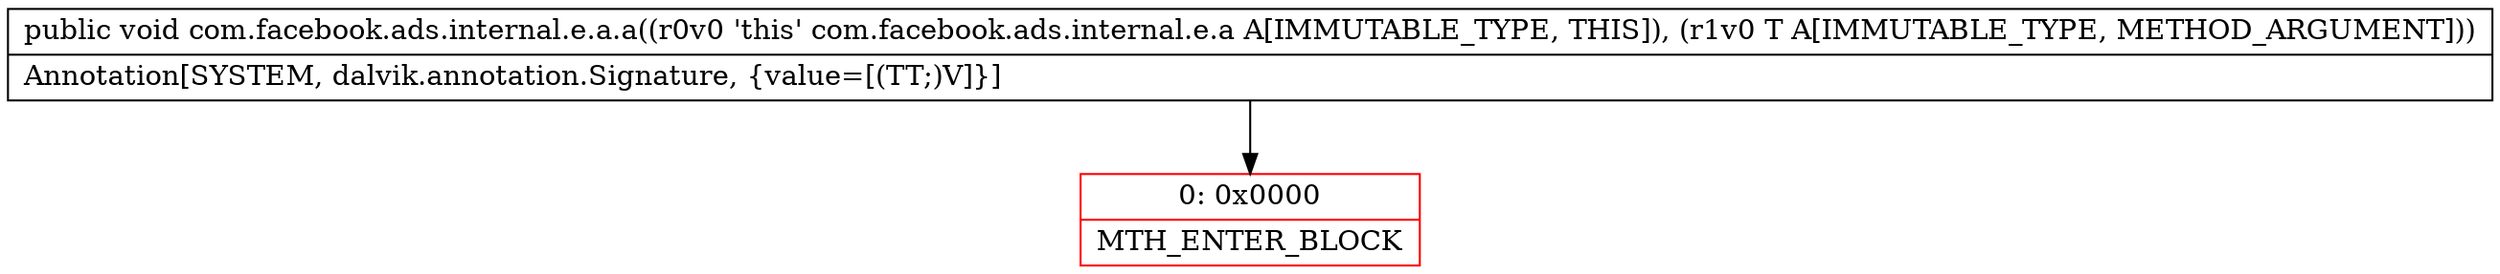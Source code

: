 digraph "CFG forcom.facebook.ads.internal.e.a.a(Ljava\/lang\/Object;)V" {
subgraph cluster_Region_1520036298 {
label = "R(0)";
node [shape=record,color=blue];
}
Node_0 [shape=record,color=red,label="{0\:\ 0x0000|MTH_ENTER_BLOCK\l}"];
MethodNode[shape=record,label="{public void com.facebook.ads.internal.e.a.a((r0v0 'this' com.facebook.ads.internal.e.a A[IMMUTABLE_TYPE, THIS]), (r1v0 T A[IMMUTABLE_TYPE, METHOD_ARGUMENT]))  | Annotation[SYSTEM, dalvik.annotation.Signature, \{value=[(TT;)V]\}]\l}"];
MethodNode -> Node_0;
}

